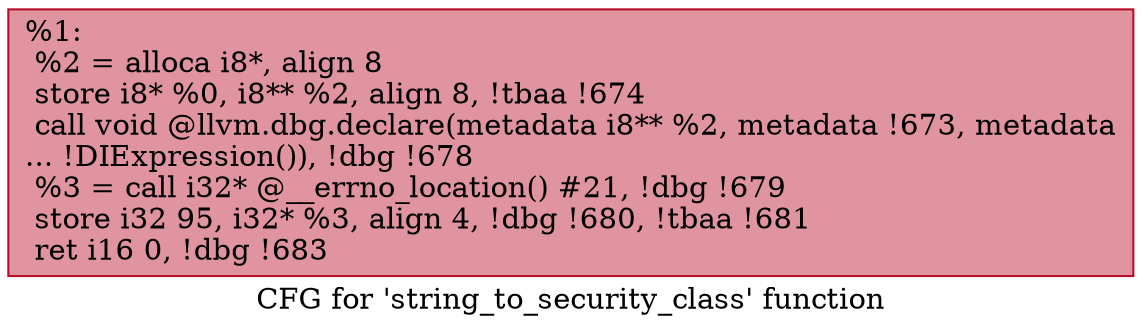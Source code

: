 digraph "CFG for 'string_to_security_class' function" {
	label="CFG for 'string_to_security_class' function";

	Node0x15dd550 [shape=record,color="#b70d28ff", style=filled, fillcolor="#b70d2870",label="{%1:\l  %2 = alloca i8*, align 8\l  store i8* %0, i8** %2, align 8, !tbaa !674\l  call void @llvm.dbg.declare(metadata i8** %2, metadata !673, metadata\l... !DIExpression()), !dbg !678\l  %3 = call i32* @__errno_location() #21, !dbg !679\l  store i32 95, i32* %3, align 4, !dbg !680, !tbaa !681\l  ret i16 0, !dbg !683\l}"];
}
